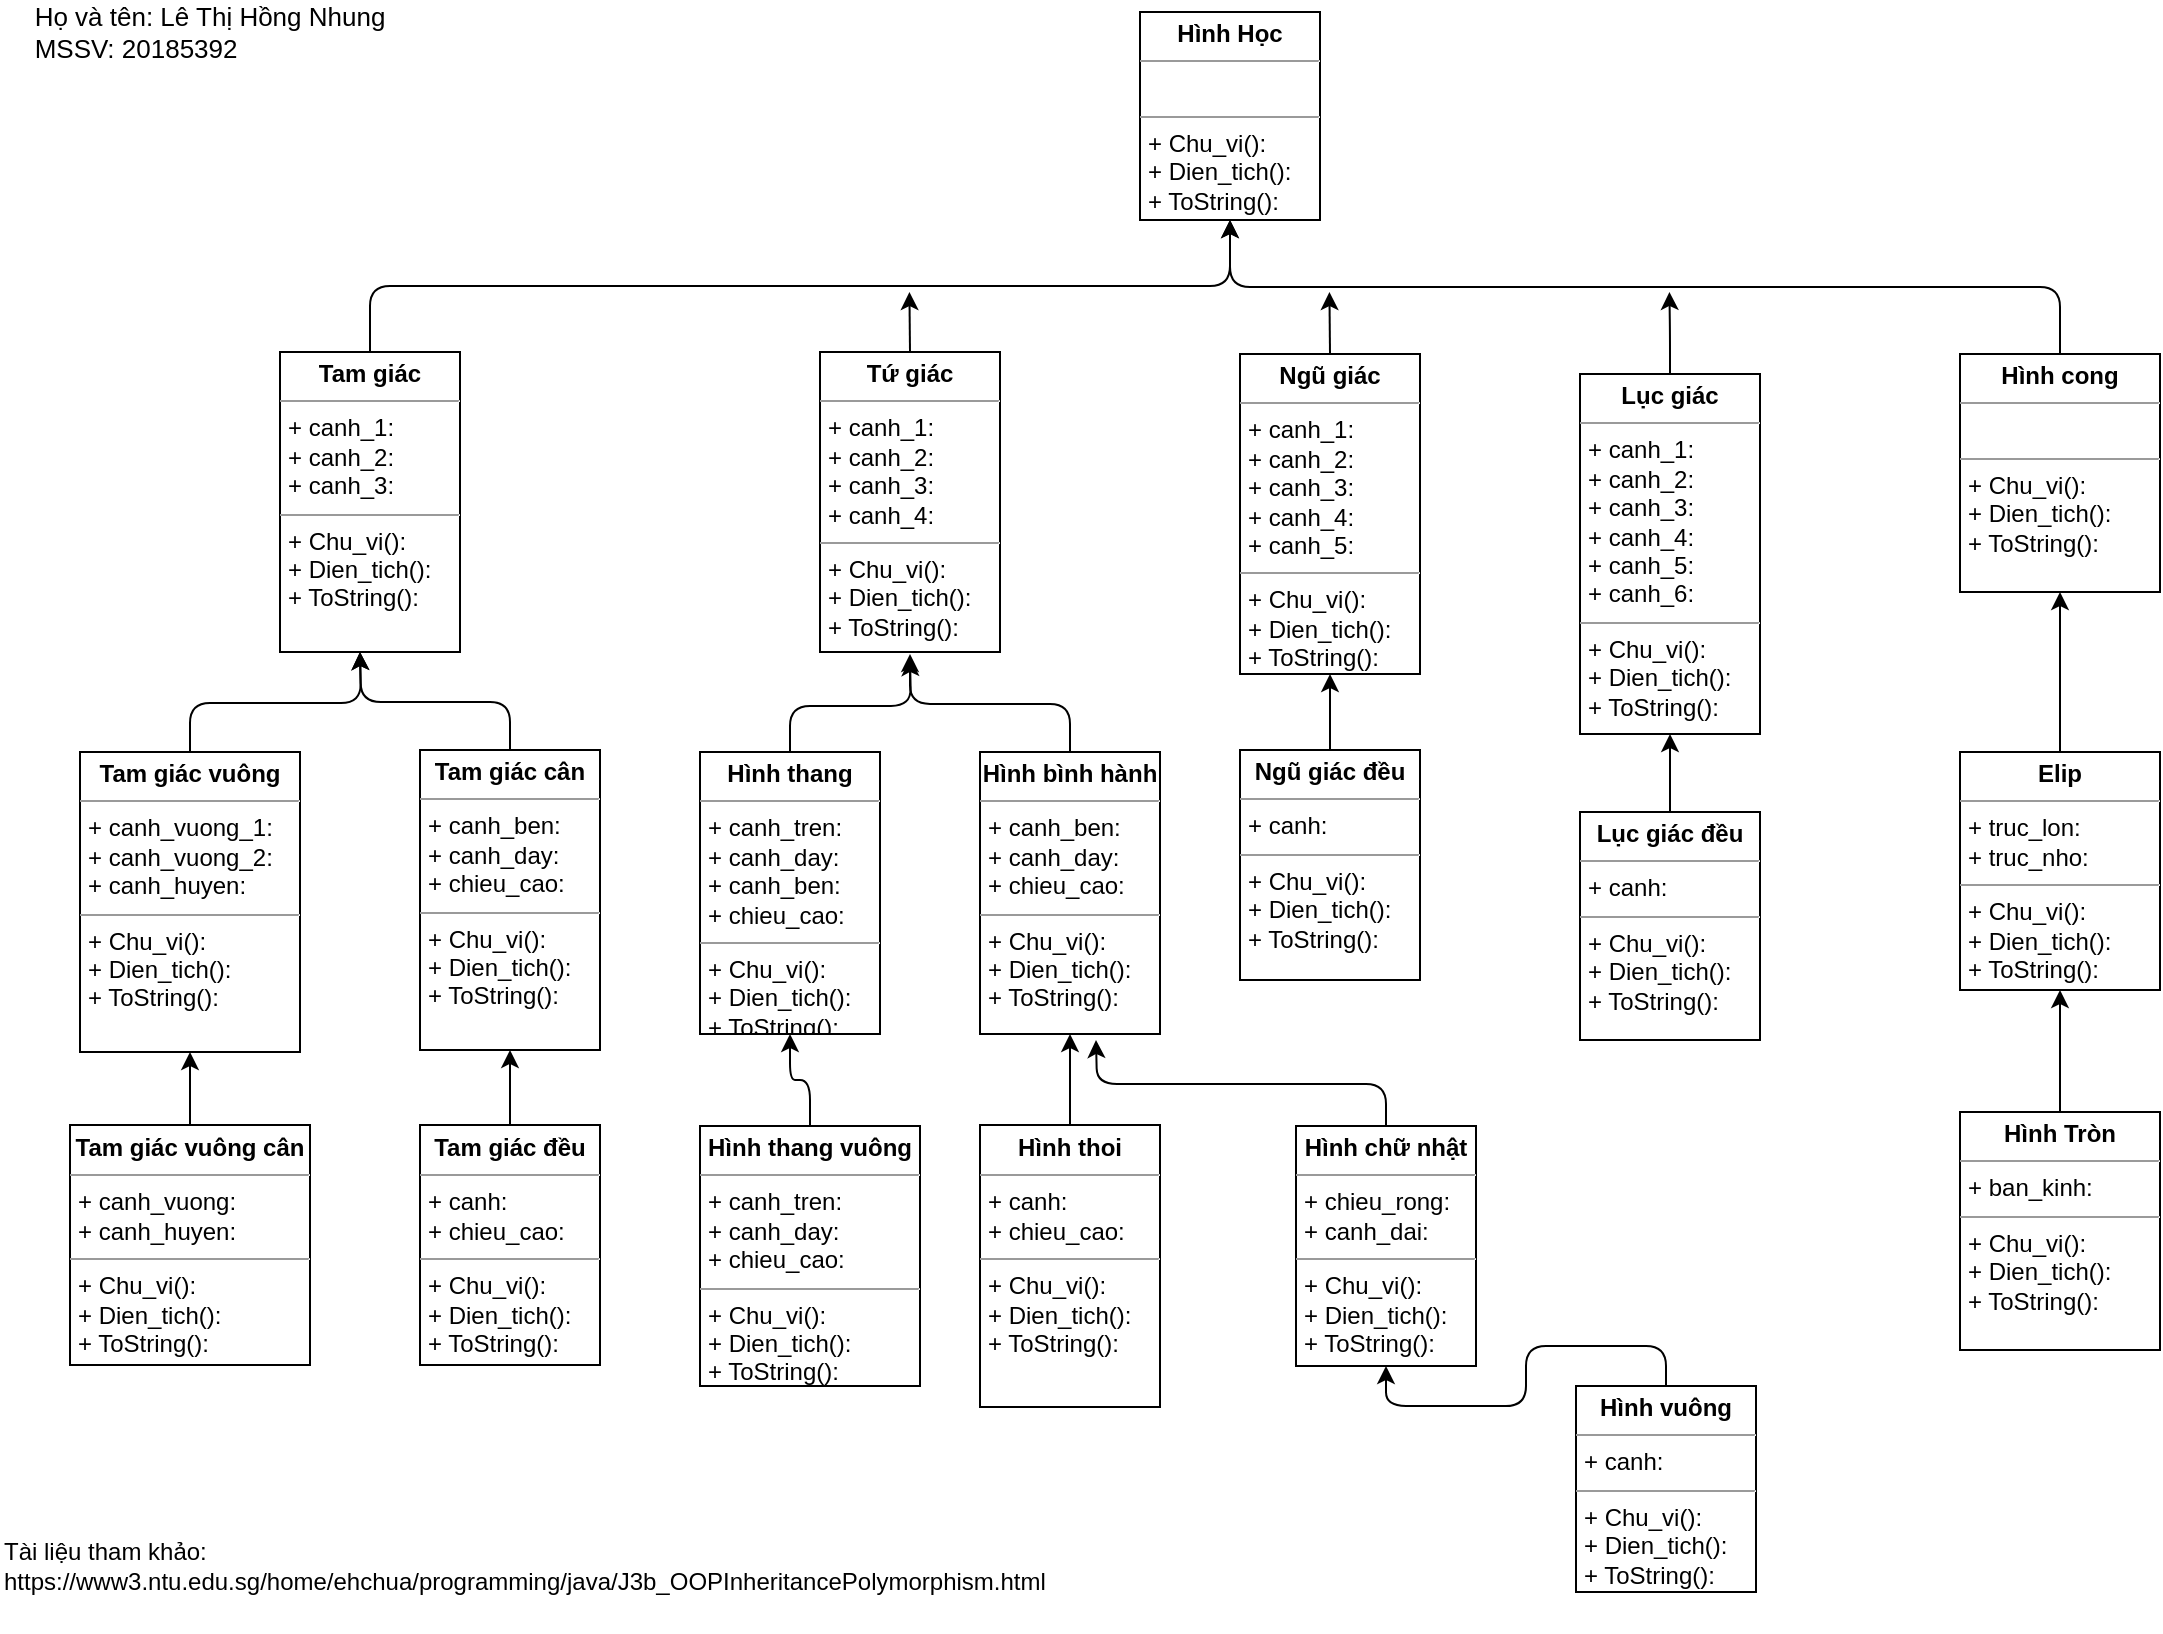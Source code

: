 <mxfile version="14.0.4" type="github">
  <diagram id="C5RBs43oDa-KdzZeNtuy" name="Page-1">
    <mxGraphModel dx="1351" dy="921" grid="1" gridSize="10" guides="1" tooltips="1" connect="1" arrows="1" fold="1" page="1" pageScale="1" pageWidth="1169" pageHeight="827" math="0" shadow="0">
      <root>
        <mxCell id="WIyWlLk6GJQsqaUBKTNV-0" />
        <mxCell id="WIyWlLk6GJQsqaUBKTNV-1" parent="WIyWlLk6GJQsqaUBKTNV-0" />
        <mxCell id="U2i1dE1MUxdrKTtORMYy-7" value="&lt;p style=&quot;margin: 0px ; margin-top: 4px ; text-align: center&quot;&gt;&lt;b&gt;Hình Học&lt;/b&gt;&lt;/p&gt;&lt;hr size=&quot;1&quot;&gt;&lt;p style=&quot;margin: 0px ; margin-left: 4px&quot;&gt;&lt;br&gt;&lt;/p&gt;&lt;hr size=&quot;1&quot;&gt;&lt;p style=&quot;margin: 0px ; margin-left: 4px&quot;&gt;+ Chu_vi():&lt;br&gt;+ Dien_tich():&lt;/p&gt;&lt;p style=&quot;margin: 0px ; margin-left: 4px&quot;&gt;+ ToString():&lt;/p&gt;" style="verticalAlign=top;align=left;overflow=fill;fontSize=12;fontFamily=Helvetica;html=1;" vertex="1" parent="WIyWlLk6GJQsqaUBKTNV-1">
          <mxGeometry x="582" y="16" width="90" height="104" as="geometry" />
        </mxCell>
        <mxCell id="U2i1dE1MUxdrKTtORMYy-20" style="edgeStyle=orthogonalEdgeStyle;orthogonalLoop=1;jettySize=auto;html=1;exitX=0.5;exitY=0;exitDx=0;exitDy=0;" edge="1" parent="WIyWlLk6GJQsqaUBKTNV-1" source="U2i1dE1MUxdrKTtORMYy-12" target="U2i1dE1MUxdrKTtORMYy-7">
          <mxGeometry relative="1" as="geometry" />
        </mxCell>
        <mxCell id="U2i1dE1MUxdrKTtORMYy-12" value="&lt;p style=&quot;margin: 0px ; margin-top: 4px ; text-align: center&quot;&gt;&lt;b&gt;Tam giác&lt;/b&gt;&lt;/p&gt;&lt;hr size=&quot;1&quot;&gt;&lt;p style=&quot;margin: 0px ; margin-left: 4px&quot;&gt;+ canh_1:&lt;/p&gt;&lt;p style=&quot;margin: 0px ; margin-left: 4px&quot;&gt;+ canh_2:&lt;/p&gt;&lt;p style=&quot;margin: 0px ; margin-left: 4px&quot;&gt;+ canh_3:&lt;/p&gt;&lt;hr size=&quot;1&quot;&gt;&lt;p style=&quot;margin: 0px ; margin-left: 4px&quot;&gt;+ Chu_vi():&lt;/p&gt;&lt;p style=&quot;margin: 0px ; margin-left: 4px&quot;&gt;+ Dien_tich():&lt;/p&gt;&lt;p style=&quot;margin: 0px ; margin-left: 4px&quot;&gt;+ ToString():&lt;/p&gt;" style="verticalAlign=top;align=left;overflow=fill;fontSize=12;fontFamily=Helvetica;html=1;" vertex="1" parent="WIyWlLk6GJQsqaUBKTNV-1">
          <mxGeometry x="152" y="186" width="90" height="150" as="geometry" />
        </mxCell>
        <mxCell id="U2i1dE1MUxdrKTtORMYy-37" style="edgeStyle=orthogonalEdgeStyle;orthogonalLoop=1;jettySize=auto;html=1;exitX=0.5;exitY=0;exitDx=0;exitDy=0;" edge="1" parent="WIyWlLk6GJQsqaUBKTNV-1" source="U2i1dE1MUxdrKTtORMYy-14">
          <mxGeometry relative="1" as="geometry">
            <mxPoint x="466.714" y="156" as="targetPoint" />
          </mxGeometry>
        </mxCell>
        <mxCell id="U2i1dE1MUxdrKTtORMYy-14" value="&lt;p style=&quot;margin: 0px ; margin-top: 4px ; text-align: center&quot;&gt;&lt;b&gt;Tứ giác&lt;/b&gt;&lt;/p&gt;&lt;hr size=&quot;1&quot;&gt;&lt;p style=&quot;margin: 0px ; margin-left: 4px&quot;&gt;+ canh_1:&lt;/p&gt;&lt;p style=&quot;margin: 0px ; margin-left: 4px&quot;&gt;+ canh_2:&lt;/p&gt;&lt;p style=&quot;margin: 0px ; margin-left: 4px&quot;&gt;+ canh_3:&lt;/p&gt;&lt;p style=&quot;margin: 0px ; margin-left: 4px&quot;&gt;+ canh_4:&lt;/p&gt;&lt;hr size=&quot;1&quot;&gt;&lt;p style=&quot;margin: 0px ; margin-left: 4px&quot;&gt;+ Chu_vi():&lt;/p&gt;&lt;p style=&quot;margin: 0px ; margin-left: 4px&quot;&gt;+ Dien_tich():&lt;/p&gt;&lt;p style=&quot;margin: 0px ; margin-left: 4px&quot;&gt;+ ToString():&lt;/p&gt;&lt;p style=&quot;margin: 0px ; margin-left: 4px&quot;&gt;&lt;br&gt;&lt;/p&gt;" style="verticalAlign=top;align=left;overflow=fill;fontSize=12;fontFamily=Helvetica;html=1;" vertex="1" parent="WIyWlLk6GJQsqaUBKTNV-1">
          <mxGeometry x="422" y="186" width="90" height="150" as="geometry" />
        </mxCell>
        <mxCell id="U2i1dE1MUxdrKTtORMYy-48" style="edgeStyle=orthogonalEdgeStyle;orthogonalLoop=1;jettySize=auto;html=1;exitX=0.5;exitY=0;exitDx=0;exitDy=0;" edge="1" parent="WIyWlLk6GJQsqaUBKTNV-1" source="U2i1dE1MUxdrKTtORMYy-15">
          <mxGeometry relative="1" as="geometry">
            <mxPoint x="676.714" y="156" as="targetPoint" />
          </mxGeometry>
        </mxCell>
        <mxCell id="U2i1dE1MUxdrKTtORMYy-15" value="&lt;p style=&quot;margin: 0px ; margin-top: 4px ; text-align: center&quot;&gt;&lt;b&gt;Ngũ giác&lt;/b&gt;&lt;/p&gt;&lt;hr size=&quot;1&quot;&gt;&lt;p style=&quot;margin: 0px ; margin-left: 4px&quot;&gt;+ canh_1:&lt;/p&gt;&lt;p style=&quot;margin: 0px ; margin-left: 4px&quot;&gt;+ canh_2:&lt;/p&gt;&lt;p style=&quot;margin: 0px ; margin-left: 4px&quot;&gt;+ canh_3:&lt;/p&gt;&lt;p style=&quot;margin: 0px ; margin-left: 4px&quot;&gt;+ canh_4:&lt;/p&gt;&lt;p style=&quot;margin: 0px ; margin-left: 4px&quot;&gt;+ canh_5:&lt;/p&gt;&lt;hr size=&quot;1&quot;&gt;&lt;p style=&quot;margin: 0px ; margin-left: 4px&quot;&gt;+ Chu_vi():&lt;/p&gt;&lt;p style=&quot;margin: 0px ; margin-left: 4px&quot;&gt;+ Dien_tich():&lt;/p&gt;&lt;p style=&quot;margin: 0px ; margin-left: 4px&quot;&gt;+ ToString():&lt;/p&gt;" style="verticalAlign=top;align=left;overflow=fill;fontSize=12;fontFamily=Helvetica;html=1;" vertex="1" parent="WIyWlLk6GJQsqaUBKTNV-1">
          <mxGeometry x="632" y="187" width="90" height="160" as="geometry" />
        </mxCell>
        <mxCell id="U2i1dE1MUxdrKTtORMYy-52" style="edgeStyle=orthogonalEdgeStyle;orthogonalLoop=1;jettySize=auto;html=1;exitX=0.5;exitY=0;exitDx=0;exitDy=0;entryX=0.5;entryY=1;entryDx=0;entryDy=0;" edge="1" parent="WIyWlLk6GJQsqaUBKTNV-1" source="U2i1dE1MUxdrKTtORMYy-18" target="U2i1dE1MUxdrKTtORMYy-50">
          <mxGeometry relative="1" as="geometry" />
        </mxCell>
        <mxCell id="U2i1dE1MUxdrKTtORMYy-18" value="&lt;p style=&quot;margin: 0px ; margin-top: 4px ; text-align: center&quot;&gt;&lt;b&gt;Lục giác đều&lt;/b&gt;&lt;/p&gt;&lt;hr size=&quot;1&quot;&gt;&lt;p style=&quot;margin: 0px ; margin-left: 4px&quot;&gt;+ canh:&lt;/p&gt;&lt;hr size=&quot;1&quot;&gt;&lt;p style=&quot;margin: 0px ; margin-left: 4px&quot;&gt;+ Chu_vi():&lt;/p&gt;&lt;p style=&quot;margin: 0px ; margin-left: 4px&quot;&gt;+ Dien_tich():&lt;/p&gt;&lt;p style=&quot;margin: 0px ; margin-left: 4px&quot;&gt;+ ToString():&lt;/p&gt;" style="verticalAlign=top;align=left;overflow=fill;fontSize=12;fontFamily=Helvetica;html=1;" vertex="1" parent="WIyWlLk6GJQsqaUBKTNV-1">
          <mxGeometry x="802" y="416" width="90" height="114" as="geometry" />
        </mxCell>
        <mxCell id="U2i1dE1MUxdrKTtORMYy-25" style="edgeStyle=orthogonalEdgeStyle;orthogonalLoop=1;jettySize=auto;html=1;exitX=0.5;exitY=0;exitDx=0;exitDy=0;entryX=0.5;entryY=1;entryDx=0;entryDy=0;" edge="1" parent="WIyWlLk6GJQsqaUBKTNV-1" source="U2i1dE1MUxdrKTtORMYy-19" target="U2i1dE1MUxdrKTtORMYy-7">
          <mxGeometry relative="1" as="geometry" />
        </mxCell>
        <mxCell id="U2i1dE1MUxdrKTtORMYy-19" value="&lt;p style=&quot;margin: 0px ; margin-top: 4px ; text-align: center&quot;&gt;&lt;b&gt;Hình cong&lt;/b&gt;&lt;/p&gt;&lt;hr size=&quot;1&quot;&gt;&lt;p style=&quot;margin: 0px ; margin-left: 4px&quot;&gt;&lt;br&gt;&lt;/p&gt;&lt;hr size=&quot;1&quot;&gt;&lt;p style=&quot;margin: 0px ; margin-left: 4px&quot;&gt;+ Chu_vi():&lt;/p&gt;&lt;p style=&quot;margin: 0px ; margin-left: 4px&quot;&gt;+ Dien_tich():&lt;/p&gt;&lt;p style=&quot;margin: 0px ; margin-left: 4px&quot;&gt;+ ToString():&lt;/p&gt;" style="verticalAlign=top;align=left;overflow=fill;fontSize=12;fontFamily=Helvetica;html=1;" vertex="1" parent="WIyWlLk6GJQsqaUBKTNV-1">
          <mxGeometry x="992" y="187" width="100" height="119" as="geometry" />
        </mxCell>
        <mxCell id="U2i1dE1MUxdrKTtORMYy-41" style="edgeStyle=orthogonalEdgeStyle;orthogonalLoop=1;jettySize=auto;html=1;exitX=0.5;exitY=0;exitDx=0;exitDy=0;" edge="1" parent="WIyWlLk6GJQsqaUBKTNV-1" source="U2i1dE1MUxdrKTtORMYy-33">
          <mxGeometry relative="1" as="geometry">
            <mxPoint x="192.0" y="336" as="targetPoint" />
          </mxGeometry>
        </mxCell>
        <mxCell id="U2i1dE1MUxdrKTtORMYy-33" value="&lt;p style=&quot;margin: 0px ; margin-top: 4px ; text-align: center&quot;&gt;&lt;b&gt;Tam giác vuông&lt;/b&gt;&lt;/p&gt;&lt;hr size=&quot;1&quot;&gt;&lt;p style=&quot;margin: 0px ; margin-left: 4px&quot;&gt;+ canh_vuong_1:&lt;/p&gt;&lt;p style=&quot;margin: 0px ; margin-left: 4px&quot;&gt;+ canh_vuong_2:&lt;/p&gt;&lt;p style=&quot;margin: 0px ; margin-left: 4px&quot;&gt;+ canh_huyen:&lt;/p&gt;&lt;hr size=&quot;1&quot;&gt;&lt;p style=&quot;margin: 0px ; margin-left: 4px&quot;&gt;+ Chu_vi():&lt;/p&gt;&lt;p style=&quot;margin: 0px ; margin-left: 4px&quot;&gt;+ Dien_tich():&lt;/p&gt;&lt;p style=&quot;margin: 0px ; margin-left: 4px&quot;&gt;+ ToString():&lt;/p&gt;" style="verticalAlign=top;align=left;overflow=fill;fontSize=12;fontFamily=Helvetica;html=1;" vertex="1" parent="WIyWlLk6GJQsqaUBKTNV-1">
          <mxGeometry x="52" y="386" width="110" height="150" as="geometry" />
        </mxCell>
        <mxCell id="U2i1dE1MUxdrKTtORMYy-39" style="edgeStyle=orthogonalEdgeStyle;orthogonalLoop=1;jettySize=auto;html=1;exitX=0.5;exitY=0;exitDx=0;exitDy=0;" edge="1" parent="WIyWlLk6GJQsqaUBKTNV-1" source="U2i1dE1MUxdrKTtORMYy-34">
          <mxGeometry relative="1" as="geometry">
            <mxPoint x="192" y="336" as="targetPoint" />
          </mxGeometry>
        </mxCell>
        <mxCell id="U2i1dE1MUxdrKTtORMYy-34" value="&lt;p style=&quot;margin: 0px ; margin-top: 4px ; text-align: center&quot;&gt;&lt;b&gt;Tam giác cân&lt;/b&gt;&lt;/p&gt;&lt;hr size=&quot;1&quot;&gt;&lt;p style=&quot;margin: 0px ; margin-left: 4px&quot;&gt;+ canh_ben:&lt;/p&gt;&lt;p style=&quot;margin: 0px ; margin-left: 4px&quot;&gt;+ canh_day:&lt;/p&gt;&lt;p style=&quot;margin: 0px ; margin-left: 4px&quot;&gt;+ chieu_cao:&lt;/p&gt;&lt;hr size=&quot;1&quot;&gt;&lt;p style=&quot;margin: 0px ; margin-left: 4px&quot;&gt;+ Chu_vi():&lt;/p&gt;&lt;p style=&quot;margin: 0px ; margin-left: 4px&quot;&gt;+ Dien_tich():&lt;/p&gt;&lt;p style=&quot;margin: 0px ; margin-left: 4px&quot;&gt;+ ToString():&lt;/p&gt;" style="verticalAlign=top;align=left;overflow=fill;fontSize=12;fontFamily=Helvetica;html=1;" vertex="1" parent="WIyWlLk6GJQsqaUBKTNV-1">
          <mxGeometry x="222" y="385" width="90" height="150" as="geometry" />
        </mxCell>
        <mxCell id="U2i1dE1MUxdrKTtORMYy-63" style="edgeStyle=orthogonalEdgeStyle;orthogonalLoop=1;jettySize=auto;html=1;exitX=0.5;exitY=0;exitDx=0;exitDy=0;entryX=0.5;entryY=1;entryDx=0;entryDy=0;" edge="1" parent="WIyWlLk6GJQsqaUBKTNV-1" source="U2i1dE1MUxdrKTtORMYy-35" target="U2i1dE1MUxdrKTtORMYy-34">
          <mxGeometry relative="1" as="geometry" />
        </mxCell>
        <mxCell id="U2i1dE1MUxdrKTtORMYy-35" value="&lt;p style=&quot;margin: 0px ; margin-top: 4px ; text-align: center&quot;&gt;&lt;b&gt;Tam giác đều&lt;/b&gt;&lt;/p&gt;&lt;hr size=&quot;1&quot;&gt;&lt;p style=&quot;margin: 0px ; margin-left: 4px&quot;&gt;+ canh:&lt;/p&gt;&lt;p style=&quot;margin: 0px ; margin-left: 4px&quot;&gt;+ chieu_cao:&lt;/p&gt;&lt;hr size=&quot;1&quot;&gt;&lt;p style=&quot;margin: 0px ; margin-left: 4px&quot;&gt;+ Chu_vi():&lt;/p&gt;&lt;p style=&quot;margin: 0px ; margin-left: 4px&quot;&gt;+ Dien_tich():&lt;/p&gt;&lt;p style=&quot;margin: 0px ; margin-left: 4px&quot;&gt;+ ToString():&lt;/p&gt;" style="verticalAlign=top;align=left;overflow=fill;fontSize=12;fontFamily=Helvetica;html=1;" vertex="1" parent="WIyWlLk6GJQsqaUBKTNV-1">
          <mxGeometry x="222" y="572.5" width="90" height="120" as="geometry" />
        </mxCell>
        <mxCell id="U2i1dE1MUxdrKTtORMYy-44" style="edgeStyle=orthogonalEdgeStyle;orthogonalLoop=1;jettySize=auto;html=1;exitX=0.5;exitY=0;exitDx=0;exitDy=0;" edge="1" parent="WIyWlLk6GJQsqaUBKTNV-1" source="U2i1dE1MUxdrKTtORMYy-42">
          <mxGeometry relative="1" as="geometry">
            <mxPoint x="467" y="339" as="targetPoint" />
          </mxGeometry>
        </mxCell>
        <mxCell id="U2i1dE1MUxdrKTtORMYy-42" value="&lt;p style=&quot;margin: 0px ; margin-top: 4px ; text-align: center&quot;&gt;&lt;b&gt;Hình thang&lt;/b&gt;&lt;/p&gt;&lt;hr size=&quot;1&quot;&gt;&lt;p style=&quot;margin: 0px ; margin-left: 4px&quot;&gt;+ canh_tren:&lt;/p&gt;&lt;p style=&quot;margin: 0px ; margin-left: 4px&quot;&gt;+ canh_day:&lt;/p&gt;&lt;p style=&quot;margin: 0px ; margin-left: 4px&quot;&gt;+ canh_ben:&lt;/p&gt;&lt;p style=&quot;margin: 0px ; margin-left: 4px&quot;&gt;+ chieu_cao:&lt;/p&gt;&lt;hr size=&quot;1&quot;&gt;&lt;p style=&quot;margin: 0px ; margin-left: 4px&quot;&gt;+ Chu_vi():&lt;/p&gt;&lt;p style=&quot;margin: 0px ; margin-left: 4px&quot;&gt;+ Dien_tich():&lt;/p&gt;&lt;p style=&quot;margin: 0px ; margin-left: 4px&quot;&gt;+ ToString():&lt;/p&gt;&lt;p style=&quot;margin: 0px ; margin-left: 4px&quot;&gt;&lt;br&gt;&lt;/p&gt;" style="verticalAlign=top;align=left;overflow=fill;fontSize=12;fontFamily=Helvetica;html=1;" vertex="1" parent="WIyWlLk6GJQsqaUBKTNV-1">
          <mxGeometry x="362" y="386" width="90" height="141" as="geometry" />
        </mxCell>
        <mxCell id="U2i1dE1MUxdrKTtORMYy-45" style="edgeStyle=orthogonalEdgeStyle;orthogonalLoop=1;jettySize=auto;html=1;exitX=0.5;exitY=0;exitDx=0;exitDy=0;entryX=0.5;entryY=1;entryDx=0;entryDy=0;" edge="1" parent="WIyWlLk6GJQsqaUBKTNV-1">
          <mxGeometry relative="1" as="geometry">
            <mxPoint x="547" y="387" as="sourcePoint" />
            <mxPoint x="467" y="337" as="targetPoint" />
            <Array as="points">
              <mxPoint x="547" y="362" />
              <mxPoint x="467" y="362" />
            </Array>
          </mxGeometry>
        </mxCell>
        <mxCell id="U2i1dE1MUxdrKTtORMYy-43" value="&lt;p style=&quot;margin: 0px ; margin-top: 4px ; text-align: center&quot;&gt;&lt;b&gt;Hình bình hành&lt;/b&gt;&lt;/p&gt;&lt;hr size=&quot;1&quot;&gt;&lt;p style=&quot;margin: 0px ; margin-left: 4px&quot;&gt;+ canh_ben:&lt;/p&gt;&lt;p style=&quot;margin: 0px ; margin-left: 4px&quot;&gt;+ canh_day:&lt;br&gt;&lt;/p&gt;&lt;p style=&quot;margin: 0px ; margin-left: 4px&quot;&gt;+ chieu_cao:&lt;/p&gt;&lt;hr size=&quot;1&quot;&gt;&lt;p style=&quot;margin: 0px ; margin-left: 4px&quot;&gt;+ Chu_vi():&lt;/p&gt;&lt;p style=&quot;margin: 0px ; margin-left: 4px&quot;&gt;+ Dien_tich():&lt;/p&gt;&lt;p style=&quot;margin: 0px ; margin-left: 4px&quot;&gt;+ ToString():&lt;/p&gt;" style="verticalAlign=top;align=left;overflow=fill;fontSize=12;fontFamily=Helvetica;html=1;" vertex="1" parent="WIyWlLk6GJQsqaUBKTNV-1">
          <mxGeometry x="502" y="386" width="90" height="141" as="geometry" />
        </mxCell>
        <mxCell id="U2i1dE1MUxdrKTtORMYy-49" style="edgeStyle=orthogonalEdgeStyle;orthogonalLoop=1;jettySize=auto;html=1;exitX=0.5;exitY=0;exitDx=0;exitDy=0;entryX=0.5;entryY=1;entryDx=0;entryDy=0;" edge="1" parent="WIyWlLk6GJQsqaUBKTNV-1" source="U2i1dE1MUxdrKTtORMYy-46" target="U2i1dE1MUxdrKTtORMYy-15">
          <mxGeometry relative="1" as="geometry" />
        </mxCell>
        <mxCell id="U2i1dE1MUxdrKTtORMYy-46" value="&lt;p style=&quot;margin: 0px ; margin-top: 4px ; text-align: center&quot;&gt;&lt;b&gt;Ngũ giác đều&lt;/b&gt;&lt;/p&gt;&lt;hr size=&quot;1&quot;&gt;&lt;p style=&quot;margin: 0px ; margin-left: 4px&quot;&gt;+ canh:&lt;/p&gt;&lt;hr size=&quot;1&quot;&gt;&lt;p style=&quot;margin: 0px ; margin-left: 4px&quot;&gt;+ Chu_vi():&lt;/p&gt;&lt;p style=&quot;margin: 0px ; margin-left: 4px&quot;&gt;+ Dien_tich():&lt;/p&gt;&lt;p style=&quot;margin: 0px ; margin-left: 4px&quot;&gt;+ ToString():&lt;/p&gt;" style="verticalAlign=top;align=left;overflow=fill;fontSize=12;fontFamily=Helvetica;html=1;" vertex="1" parent="WIyWlLk6GJQsqaUBKTNV-1">
          <mxGeometry x="632" y="385" width="90" height="115" as="geometry" />
        </mxCell>
        <mxCell id="U2i1dE1MUxdrKTtORMYy-51" style="edgeStyle=orthogonalEdgeStyle;orthogonalLoop=1;jettySize=auto;html=1;exitX=0.5;exitY=0;exitDx=0;exitDy=0;" edge="1" parent="WIyWlLk6GJQsqaUBKTNV-1" source="U2i1dE1MUxdrKTtORMYy-50">
          <mxGeometry relative="1" as="geometry">
            <mxPoint x="846.714" y="156" as="targetPoint" />
          </mxGeometry>
        </mxCell>
        <mxCell id="U2i1dE1MUxdrKTtORMYy-50" value="&lt;p style=&quot;margin: 0px ; margin-top: 4px ; text-align: center&quot;&gt;&lt;b&gt;Lục giác&lt;/b&gt;&lt;/p&gt;&lt;hr size=&quot;1&quot;&gt;&lt;p style=&quot;margin: 0px ; margin-left: 4px&quot;&gt;+ canh_1:&lt;/p&gt;&lt;p style=&quot;margin: 0px ; margin-left: 4px&quot;&gt;+ canh_2:&lt;/p&gt;&lt;p style=&quot;margin: 0px ; margin-left: 4px&quot;&gt;+ canh_3:&lt;/p&gt;&lt;p style=&quot;margin: 0px ; margin-left: 4px&quot;&gt;+ canh_4:&lt;/p&gt;&lt;p style=&quot;margin: 0px ; margin-left: 4px&quot;&gt;+ canh_5:&lt;/p&gt;&lt;p style=&quot;margin: 0px ; margin-left: 4px&quot;&gt;+ canh_6:&lt;/p&gt;&lt;hr size=&quot;1&quot;&gt;&lt;p style=&quot;margin: 0px ; margin-left: 4px&quot;&gt;+ Chu_vi():&lt;/p&gt;&lt;p style=&quot;margin: 0px ; margin-left: 4px&quot;&gt;+ Dien_tich():&lt;/p&gt;&lt;p style=&quot;margin: 0px ; margin-left: 4px&quot;&gt;+ ToString():&lt;/p&gt;" style="verticalAlign=top;align=left;overflow=fill;fontSize=12;fontFamily=Helvetica;html=1;" vertex="1" parent="WIyWlLk6GJQsqaUBKTNV-1">
          <mxGeometry x="802" y="197" width="90" height="180" as="geometry" />
        </mxCell>
        <mxCell id="U2i1dE1MUxdrKTtORMYy-54" style="edgeStyle=orthogonalEdgeStyle;orthogonalLoop=1;jettySize=auto;html=1;exitX=0.5;exitY=0;exitDx=0;exitDy=0;entryX=0.5;entryY=1;entryDx=0;entryDy=0;" edge="1" parent="WIyWlLk6GJQsqaUBKTNV-1" source="U2i1dE1MUxdrKTtORMYy-53" target="U2i1dE1MUxdrKTtORMYy-19">
          <mxGeometry relative="1" as="geometry" />
        </mxCell>
        <mxCell id="U2i1dE1MUxdrKTtORMYy-53" value="&lt;p style=&quot;margin: 0px ; margin-top: 4px ; text-align: center&quot;&gt;&lt;b&gt;Elip&lt;/b&gt;&lt;/p&gt;&lt;hr size=&quot;1&quot;&gt;&lt;p style=&quot;margin: 0px ; margin-left: 4px&quot;&gt;+ truc_lon:&lt;/p&gt;&lt;p style=&quot;margin: 0px ; margin-left: 4px&quot;&gt;+ truc_nho:&lt;/p&gt;&lt;hr size=&quot;1&quot;&gt;&lt;p style=&quot;margin: 0px ; margin-left: 4px&quot;&gt;+ Chu_vi():&lt;/p&gt;&lt;p style=&quot;margin: 0px ; margin-left: 4px&quot;&gt;+ Dien_tich():&lt;/p&gt;&lt;p style=&quot;margin: 0px ; margin-left: 4px&quot;&gt;+ ToString():&lt;/p&gt;" style="verticalAlign=top;align=left;overflow=fill;fontSize=12;fontFamily=Helvetica;html=1;" vertex="1" parent="WIyWlLk6GJQsqaUBKTNV-1">
          <mxGeometry x="992" y="386" width="100" height="119" as="geometry" />
        </mxCell>
        <mxCell id="U2i1dE1MUxdrKTtORMYy-56" style="edgeStyle=orthogonalEdgeStyle;orthogonalLoop=1;jettySize=auto;html=1;exitX=0.5;exitY=0;exitDx=0;exitDy=0;entryX=0.5;entryY=1;entryDx=0;entryDy=0;" edge="1" parent="WIyWlLk6GJQsqaUBKTNV-1" source="U2i1dE1MUxdrKTtORMYy-55" target="U2i1dE1MUxdrKTtORMYy-53">
          <mxGeometry relative="1" as="geometry" />
        </mxCell>
        <mxCell id="U2i1dE1MUxdrKTtORMYy-55" value="&lt;p style=&quot;margin: 0px ; margin-top: 4px ; text-align: center&quot;&gt;&lt;b&gt;Hình Tròn&lt;/b&gt;&lt;/p&gt;&lt;hr size=&quot;1&quot;&gt;&lt;p style=&quot;margin: 0px ; margin-left: 4px&quot;&gt;+ ban_kinh:&lt;/p&gt;&lt;hr size=&quot;1&quot;&gt;&lt;p style=&quot;margin: 0px ; margin-left: 4px&quot;&gt;+ Chu_vi():&lt;/p&gt;&lt;p style=&quot;margin: 0px ; margin-left: 4px&quot;&gt;+ Dien_tich():&lt;/p&gt;&lt;p style=&quot;margin: 0px ; margin-left: 4px&quot;&gt;+ ToString():&lt;/p&gt;" style="verticalAlign=top;align=left;overflow=fill;fontSize=12;fontFamily=Helvetica;html=1;" vertex="1" parent="WIyWlLk6GJQsqaUBKTNV-1">
          <mxGeometry x="992" y="566" width="100" height="119" as="geometry" />
        </mxCell>
        <mxCell id="U2i1dE1MUxdrKTtORMYy-61" style="edgeStyle=orthogonalEdgeStyle;orthogonalLoop=1;jettySize=auto;html=1;exitX=0.5;exitY=0;exitDx=0;exitDy=0;entryX=0.5;entryY=1;entryDx=0;entryDy=0;" edge="1" parent="WIyWlLk6GJQsqaUBKTNV-1" source="U2i1dE1MUxdrKTtORMYy-60" target="U2i1dE1MUxdrKTtORMYy-33">
          <mxGeometry relative="1" as="geometry" />
        </mxCell>
        <mxCell id="U2i1dE1MUxdrKTtORMYy-60" value="&lt;p style=&quot;margin: 0px ; margin-top: 4px ; text-align: center&quot;&gt;&lt;b&gt;Tam giác vuông cân&lt;/b&gt;&lt;/p&gt;&lt;hr size=&quot;1&quot;&gt;&lt;p style=&quot;margin: 0px ; margin-left: 4px&quot;&gt;+ canh_vuong:&lt;/p&gt;&lt;p style=&quot;margin: 0px ; margin-left: 4px&quot;&gt;+ canh_huyen:&lt;/p&gt;&lt;hr size=&quot;1&quot;&gt;&lt;p style=&quot;margin: 0px ; margin-left: 4px&quot;&gt;+ Chu_vi():&lt;/p&gt;&lt;p style=&quot;margin: 0px ; margin-left: 4px&quot;&gt;+ Dien_tich():&lt;/p&gt;&lt;p style=&quot;margin: 0px ; margin-left: 4px&quot;&gt;+ ToString():&lt;/p&gt;" style="verticalAlign=top;align=left;overflow=fill;fontSize=12;fontFamily=Helvetica;html=1;" vertex="1" parent="WIyWlLk6GJQsqaUBKTNV-1">
          <mxGeometry x="47" y="572.5" width="120" height="120" as="geometry" />
        </mxCell>
        <mxCell id="U2i1dE1MUxdrKTtORMYy-67" style="edgeStyle=orthogonalEdgeStyle;orthogonalLoop=1;jettySize=auto;html=1;exitX=0.5;exitY=0;exitDx=0;exitDy=0;entryX=0.5;entryY=1;entryDx=0;entryDy=0;" edge="1" parent="WIyWlLk6GJQsqaUBKTNV-1" source="U2i1dE1MUxdrKTtORMYy-65" target="U2i1dE1MUxdrKTtORMYy-42">
          <mxGeometry relative="1" as="geometry" />
        </mxCell>
        <mxCell id="U2i1dE1MUxdrKTtORMYy-65" value="&lt;p style=&quot;margin: 0px ; margin-top: 4px ; text-align: center&quot;&gt;&lt;b&gt;Hình thang vuông&lt;/b&gt;&lt;/p&gt;&lt;hr size=&quot;1&quot;&gt;&lt;p style=&quot;margin: 0px ; margin-left: 4px&quot;&gt;+ canh_tren:&lt;/p&gt;&lt;p style=&quot;margin: 0px ; margin-left: 4px&quot;&gt;+ canh_day:&lt;/p&gt;&lt;p style=&quot;margin: 0px ; margin-left: 4px&quot;&gt;+ chieu_cao:&lt;br&gt;&lt;/p&gt;&lt;hr size=&quot;1&quot;&gt;&lt;p style=&quot;margin: 0px ; margin-left: 4px&quot;&gt;+ Chu_vi():&lt;/p&gt;&lt;p style=&quot;margin: 0px ; margin-left: 4px&quot;&gt;+ Dien_tich():&lt;/p&gt;&lt;p style=&quot;margin: 0px ; margin-left: 4px&quot;&gt;+ ToString():&lt;/p&gt;&lt;p style=&quot;margin: 0px ; margin-left: 4px&quot;&gt;&lt;br&gt;&lt;/p&gt;" style="verticalAlign=top;align=left;overflow=fill;fontSize=12;fontFamily=Helvetica;html=1;" vertex="1" parent="WIyWlLk6GJQsqaUBKTNV-1">
          <mxGeometry x="362" y="573" width="110" height="130" as="geometry" />
        </mxCell>
        <mxCell id="U2i1dE1MUxdrKTtORMYy-75" style="edgeStyle=orthogonalEdgeStyle;orthogonalLoop=1;jettySize=auto;html=1;exitX=0.5;exitY=0;exitDx=0;exitDy=0;" edge="1" parent="WIyWlLk6GJQsqaUBKTNV-1" source="U2i1dE1MUxdrKTtORMYy-68">
          <mxGeometry relative="1" as="geometry">
            <mxPoint x="560.0" y="530" as="targetPoint" />
          </mxGeometry>
        </mxCell>
        <mxCell id="U2i1dE1MUxdrKTtORMYy-68" value="&lt;p style=&quot;margin: 0px ; margin-top: 4px ; text-align: center&quot;&gt;&lt;b&gt;Hình chữ nhật&lt;/b&gt;&lt;/p&gt;&lt;hr size=&quot;1&quot;&gt;&lt;p style=&quot;margin: 0px ; margin-left: 4px&quot;&gt;+ chieu_rong:&lt;/p&gt;&lt;p style=&quot;margin: 0px ; margin-left: 4px&quot;&gt;+ canh_dai:&lt;/p&gt;&lt;hr size=&quot;1&quot;&gt;&lt;p style=&quot;margin: 0px ; margin-left: 4px&quot;&gt;+ Chu_vi():&lt;/p&gt;&lt;p style=&quot;margin: 0px ; margin-left: 4px&quot;&gt;+ Dien_tich():&lt;/p&gt;&lt;p style=&quot;margin: 0px ; margin-left: 4px&quot;&gt;+ ToString():&lt;/p&gt;" style="verticalAlign=top;align=left;overflow=fill;fontSize=12;fontFamily=Helvetica;html=1;" vertex="1" parent="WIyWlLk6GJQsqaUBKTNV-1">
          <mxGeometry x="660" y="573" width="90" height="120" as="geometry" />
        </mxCell>
        <mxCell id="U2i1dE1MUxdrKTtORMYy-74" style="edgeStyle=orthogonalEdgeStyle;orthogonalLoop=1;jettySize=auto;html=1;exitX=0.5;exitY=0;exitDx=0;exitDy=0;entryX=0.5;entryY=1;entryDx=0;entryDy=0;" edge="1" parent="WIyWlLk6GJQsqaUBKTNV-1" source="U2i1dE1MUxdrKTtORMYy-70" target="U2i1dE1MUxdrKTtORMYy-43">
          <mxGeometry relative="1" as="geometry" />
        </mxCell>
        <mxCell id="U2i1dE1MUxdrKTtORMYy-70" value="&lt;p style=&quot;margin: 0px ; margin-top: 4px ; text-align: center&quot;&gt;&lt;b&gt;Hình thoi&lt;/b&gt;&lt;/p&gt;&lt;hr size=&quot;1&quot;&gt;&lt;p style=&quot;margin: 0px ; margin-left: 4px&quot;&gt;+ canh:&lt;/p&gt;&lt;p style=&quot;margin: 0px ; margin-left: 4px&quot;&gt;+ chieu_cao:&lt;/p&gt;&lt;hr size=&quot;1&quot;&gt;&lt;p style=&quot;margin: 0px ; margin-left: 4px&quot;&gt;+ Chu_vi():&lt;/p&gt;&lt;p style=&quot;margin: 0px ; margin-left: 4px&quot;&gt;+ Dien_tich():&lt;/p&gt;&lt;p style=&quot;margin: 0px ; margin-left: 4px&quot;&gt;+ ToString():&lt;/p&gt;" style="verticalAlign=top;align=left;overflow=fill;fontSize=12;fontFamily=Helvetica;html=1;" vertex="1" parent="WIyWlLk6GJQsqaUBKTNV-1">
          <mxGeometry x="502" y="572.5" width="90" height="141" as="geometry" />
        </mxCell>
        <mxCell id="U2i1dE1MUxdrKTtORMYy-76" style="edgeStyle=orthogonalEdgeStyle;orthogonalLoop=1;jettySize=auto;html=1;exitX=0.5;exitY=0;exitDx=0;exitDy=0;entryX=0.5;entryY=1;entryDx=0;entryDy=0;" edge="1" parent="WIyWlLk6GJQsqaUBKTNV-1" source="U2i1dE1MUxdrKTtORMYy-72" target="U2i1dE1MUxdrKTtORMYy-68">
          <mxGeometry relative="1" as="geometry" />
        </mxCell>
        <mxCell id="U2i1dE1MUxdrKTtORMYy-72" value="&lt;p style=&quot;margin: 0px ; margin-top: 4px ; text-align: center&quot;&gt;&lt;b&gt;Hình vuông&lt;/b&gt;&lt;/p&gt;&lt;hr size=&quot;1&quot;&gt;&lt;p style=&quot;margin: 0px ; margin-left: 4px&quot;&gt;+ canh:&lt;/p&gt;&lt;hr size=&quot;1&quot;&gt;&lt;p style=&quot;margin: 0px ; margin-left: 4px&quot;&gt;+ Chu_vi():&lt;/p&gt;&lt;p style=&quot;margin: 0px ; margin-left: 4px&quot;&gt;+ Dien_tich():&lt;/p&gt;&lt;p style=&quot;margin: 0px ; margin-left: 4px&quot;&gt;+ ToString():&lt;/p&gt;" style="verticalAlign=top;align=left;overflow=fill;fontSize=12;fontFamily=Helvetica;html=1;" vertex="1" parent="WIyWlLk6GJQsqaUBKTNV-1">
          <mxGeometry x="800" y="703" width="90" height="103" as="geometry" />
        </mxCell>
        <mxCell id="U2i1dE1MUxdrKTtORMYy-81" value="&lt;span style=&quot;font-size: 13px&quot;&gt;&lt;font style=&quot;font-size: 13px&quot;&gt;Họ và tên: Lê Thị Hồng Nhung&lt;br&gt;&lt;/font&gt;&lt;/span&gt;&lt;div style=&quot;text-align: left ; font-size: 13px&quot;&gt;&lt;span&gt;&lt;font style=&quot;font-size: 13px&quot;&gt;MSSV: 20185392&lt;/font&gt;&lt;/span&gt;&lt;/div&gt;" style="text;html=1;strokeColor=none;fillColor=none;align=center;verticalAlign=middle;whiteSpace=wrap;fontStyle=0;" vertex="1" parent="WIyWlLk6GJQsqaUBKTNV-1">
          <mxGeometry x="12" y="16" width="210" height="20" as="geometry" />
        </mxCell>
        <mxCell id="U2i1dE1MUxdrKTtORMYy-83" value="Tài liệu tham khảo: &lt;br&gt;https://www3.ntu.edu.sg/home/ehchua/programming/java/J3b_OOPInheritancePolymorphism.html" style="text;html=1;strokeColor=none;fillColor=none;align=left;verticalAlign=middle;whiteSpace=wrap;rounded=0;" vertex="1" parent="WIyWlLk6GJQsqaUBKTNV-1">
          <mxGeometry x="12" y="760" width="680" height="66" as="geometry" />
        </mxCell>
      </root>
    </mxGraphModel>
  </diagram>
</mxfile>
